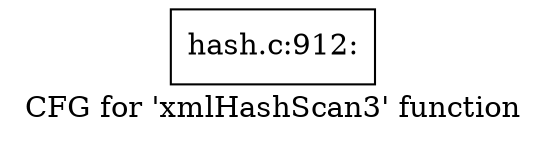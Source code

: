 digraph "CFG for 'xmlHashScan3' function" {
	label="CFG for 'xmlHashScan3' function";

	Node0x3d76d40 [shape=record,label="{hash.c:912:}"];
}
